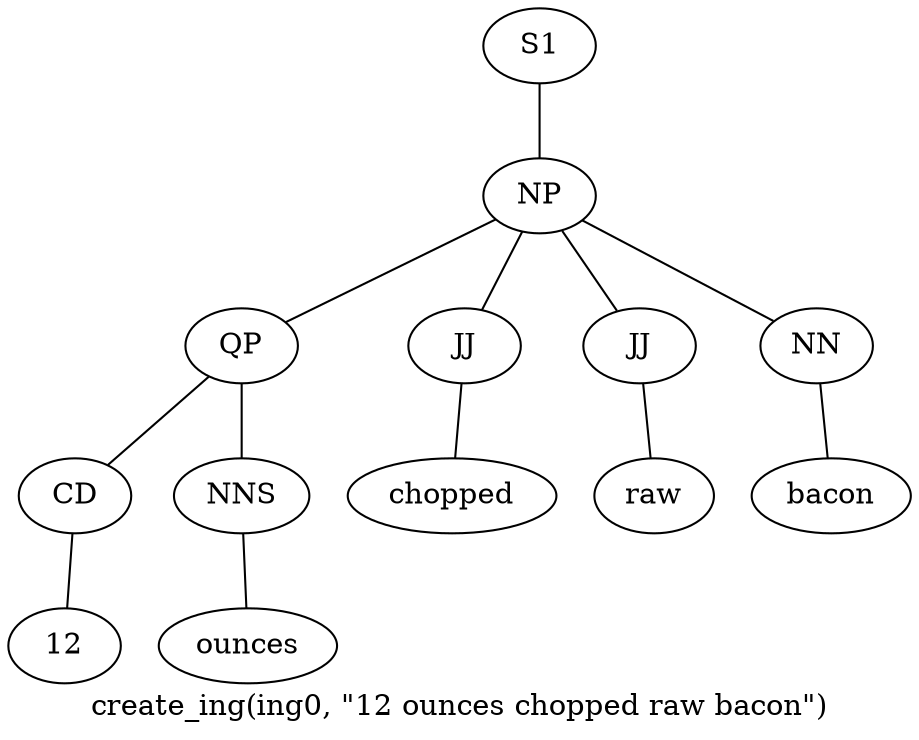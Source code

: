graph SyntaxGraph {
	label = "create_ing(ing0, \"12 ounces chopped raw bacon\")";
	Node0 [label="S1"];
	Node1 [label="NP"];
	Node2 [label="QP"];
	Node3 [label="CD"];
	Node4 [label="12"];
	Node5 [label="NNS"];
	Node6 [label="ounces"];
	Node7 [label="JJ"];
	Node8 [label="chopped"];
	Node9 [label="JJ"];
	Node10 [label="raw"];
	Node11 [label="NN"];
	Node12 [label="bacon"];

	Node0 -- Node1;
	Node1 -- Node2;
	Node1 -- Node7;
	Node1 -- Node9;
	Node1 -- Node11;
	Node2 -- Node3;
	Node2 -- Node5;
	Node3 -- Node4;
	Node5 -- Node6;
	Node7 -- Node8;
	Node9 -- Node10;
	Node11 -- Node12;
}